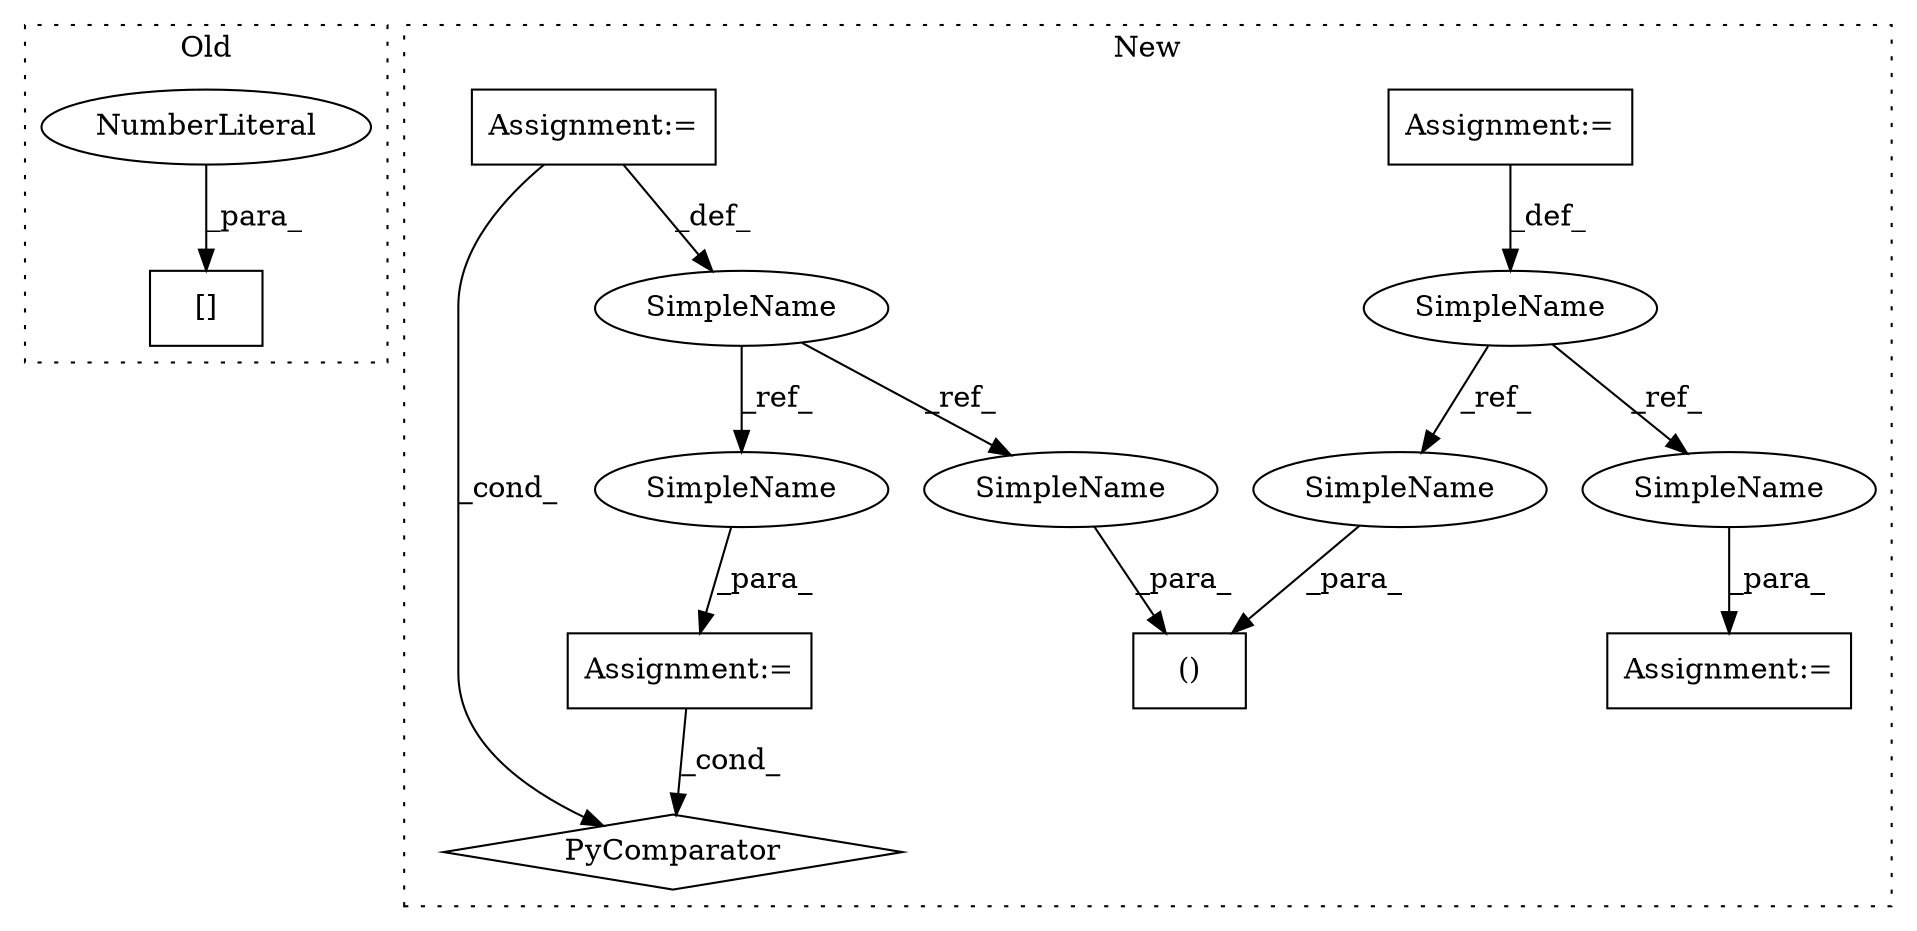 digraph G {
subgraph cluster0 {
1 [label="[]" a="2" s="25555,25578" l="22,1" shape="box"];
3 [label="NumberLiteral" a="34" s="25577" l="1" shape="ellipse"];
label = "Old";
style="dotted";
}
subgraph cluster1 {
2 [label="()" a="106" s="25219" l="30" shape="box"];
4 [label="Assignment:=" a="7" s="24243" l="5" shape="box"];
5 [label="Assignment:=" a="7" s="24112" l="12" shape="box"];
6 [label="Assignment:=" a="7" s="25589" l="1" shape="box"];
7 [label="Assignment:=" a="7" s="25531" l="28" shape="box"];
8 [label="SimpleName" a="42" s="24112" l="12" shape="ellipse"];
9 [label="SimpleName" a="42" s="24243" l="5" shape="ellipse"];
10 [label="PyComparator" a="113" s="25531" l="28" shape="diamond"];
11 [label="SimpleName" a="42" s="25538" l="12" shape="ellipse"];
12 [label="SimpleName" a="42" s="25237" l="12" shape="ellipse"];
13 [label="SimpleName" a="42" s="25590" l="5" shape="ellipse"];
14 [label="SimpleName" a="42" s="25219" l="5" shape="ellipse"];
label = "New";
style="dotted";
}
3 -> 1 [label="_para_"];
4 -> 9 [label="_def_"];
5 -> 8 [label="_def_"];
5 -> 10 [label="_cond_"];
7 -> 10 [label="_cond_"];
8 -> 12 [label="_ref_"];
8 -> 11 [label="_ref_"];
9 -> 13 [label="_ref_"];
9 -> 14 [label="_ref_"];
11 -> 7 [label="_para_"];
12 -> 2 [label="_para_"];
13 -> 6 [label="_para_"];
14 -> 2 [label="_para_"];
}